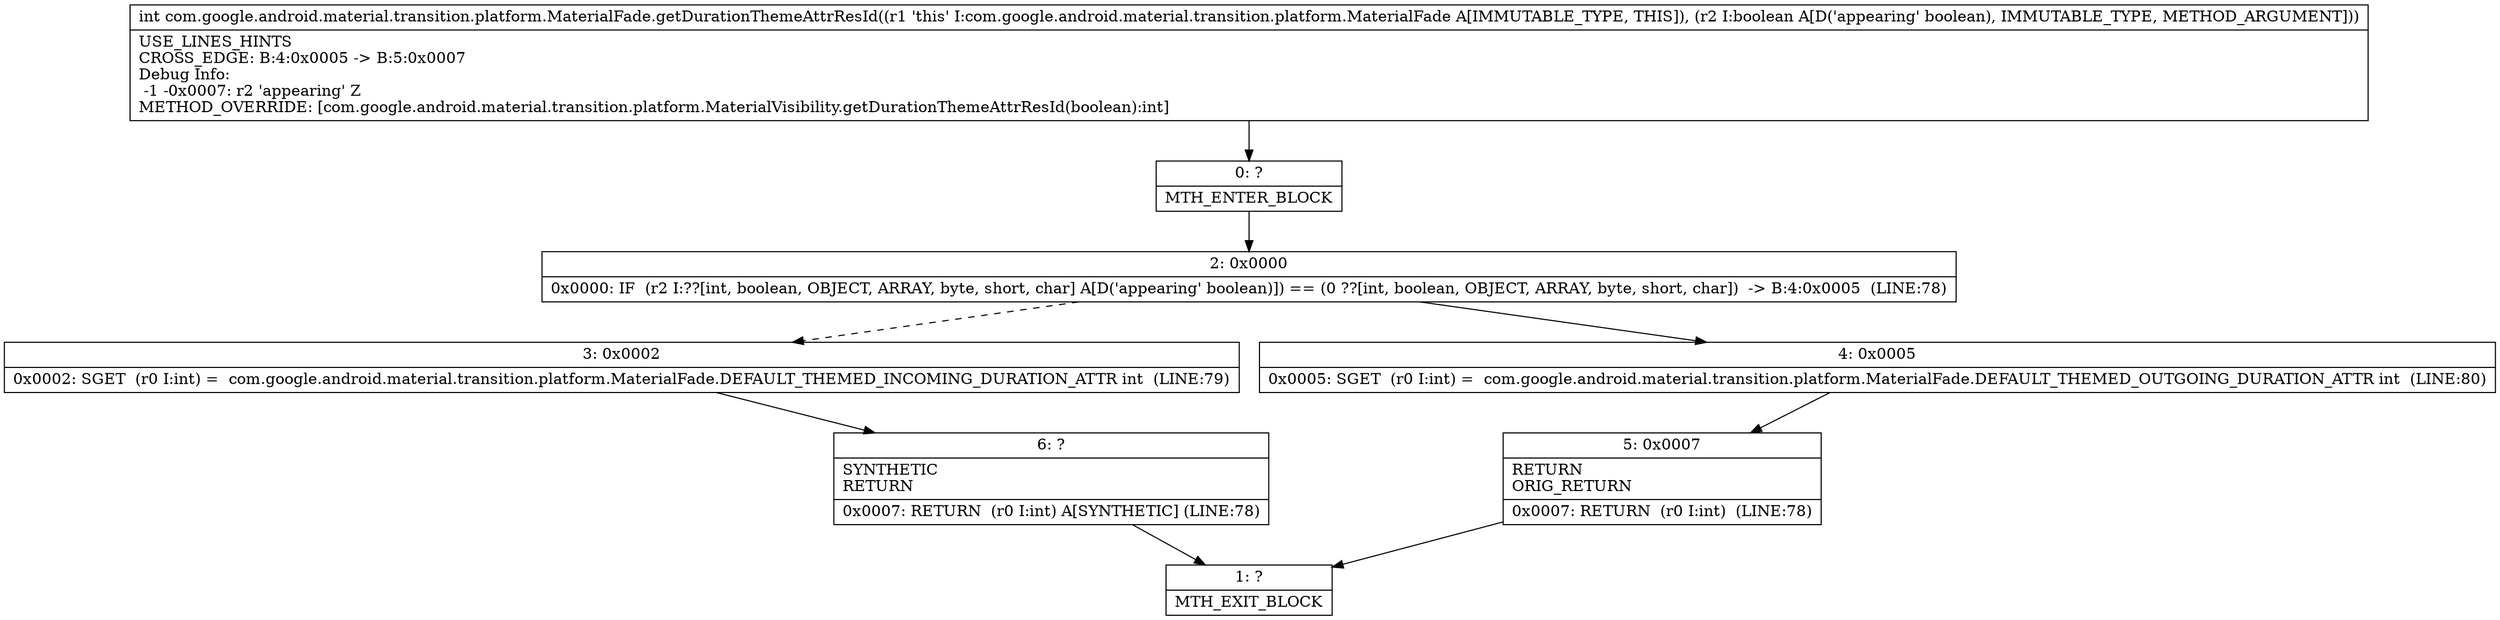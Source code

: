 digraph "CFG forcom.google.android.material.transition.platform.MaterialFade.getDurationThemeAttrResId(Z)I" {
Node_0 [shape=record,label="{0\:\ ?|MTH_ENTER_BLOCK\l}"];
Node_2 [shape=record,label="{2\:\ 0x0000|0x0000: IF  (r2 I:??[int, boolean, OBJECT, ARRAY, byte, short, char] A[D('appearing' boolean)]) == (0 ??[int, boolean, OBJECT, ARRAY, byte, short, char])  \-\> B:4:0x0005  (LINE:78)\l}"];
Node_3 [shape=record,label="{3\:\ 0x0002|0x0002: SGET  (r0 I:int) =  com.google.android.material.transition.platform.MaterialFade.DEFAULT_THEMED_INCOMING_DURATION_ATTR int  (LINE:79)\l}"];
Node_6 [shape=record,label="{6\:\ ?|SYNTHETIC\lRETURN\l|0x0007: RETURN  (r0 I:int) A[SYNTHETIC] (LINE:78)\l}"];
Node_1 [shape=record,label="{1\:\ ?|MTH_EXIT_BLOCK\l}"];
Node_4 [shape=record,label="{4\:\ 0x0005|0x0005: SGET  (r0 I:int) =  com.google.android.material.transition.platform.MaterialFade.DEFAULT_THEMED_OUTGOING_DURATION_ATTR int  (LINE:80)\l}"];
Node_5 [shape=record,label="{5\:\ 0x0007|RETURN\lORIG_RETURN\l|0x0007: RETURN  (r0 I:int)  (LINE:78)\l}"];
MethodNode[shape=record,label="{int com.google.android.material.transition.platform.MaterialFade.getDurationThemeAttrResId((r1 'this' I:com.google.android.material.transition.platform.MaterialFade A[IMMUTABLE_TYPE, THIS]), (r2 I:boolean A[D('appearing' boolean), IMMUTABLE_TYPE, METHOD_ARGUMENT]))  | USE_LINES_HINTS\lCROSS_EDGE: B:4:0x0005 \-\> B:5:0x0007\lDebug Info:\l  \-1 \-0x0007: r2 'appearing' Z\lMETHOD_OVERRIDE: [com.google.android.material.transition.platform.MaterialVisibility.getDurationThemeAttrResId(boolean):int]\l}"];
MethodNode -> Node_0;Node_0 -> Node_2;
Node_2 -> Node_3[style=dashed];
Node_2 -> Node_4;
Node_3 -> Node_6;
Node_6 -> Node_1;
Node_4 -> Node_5;
Node_5 -> Node_1;
}

